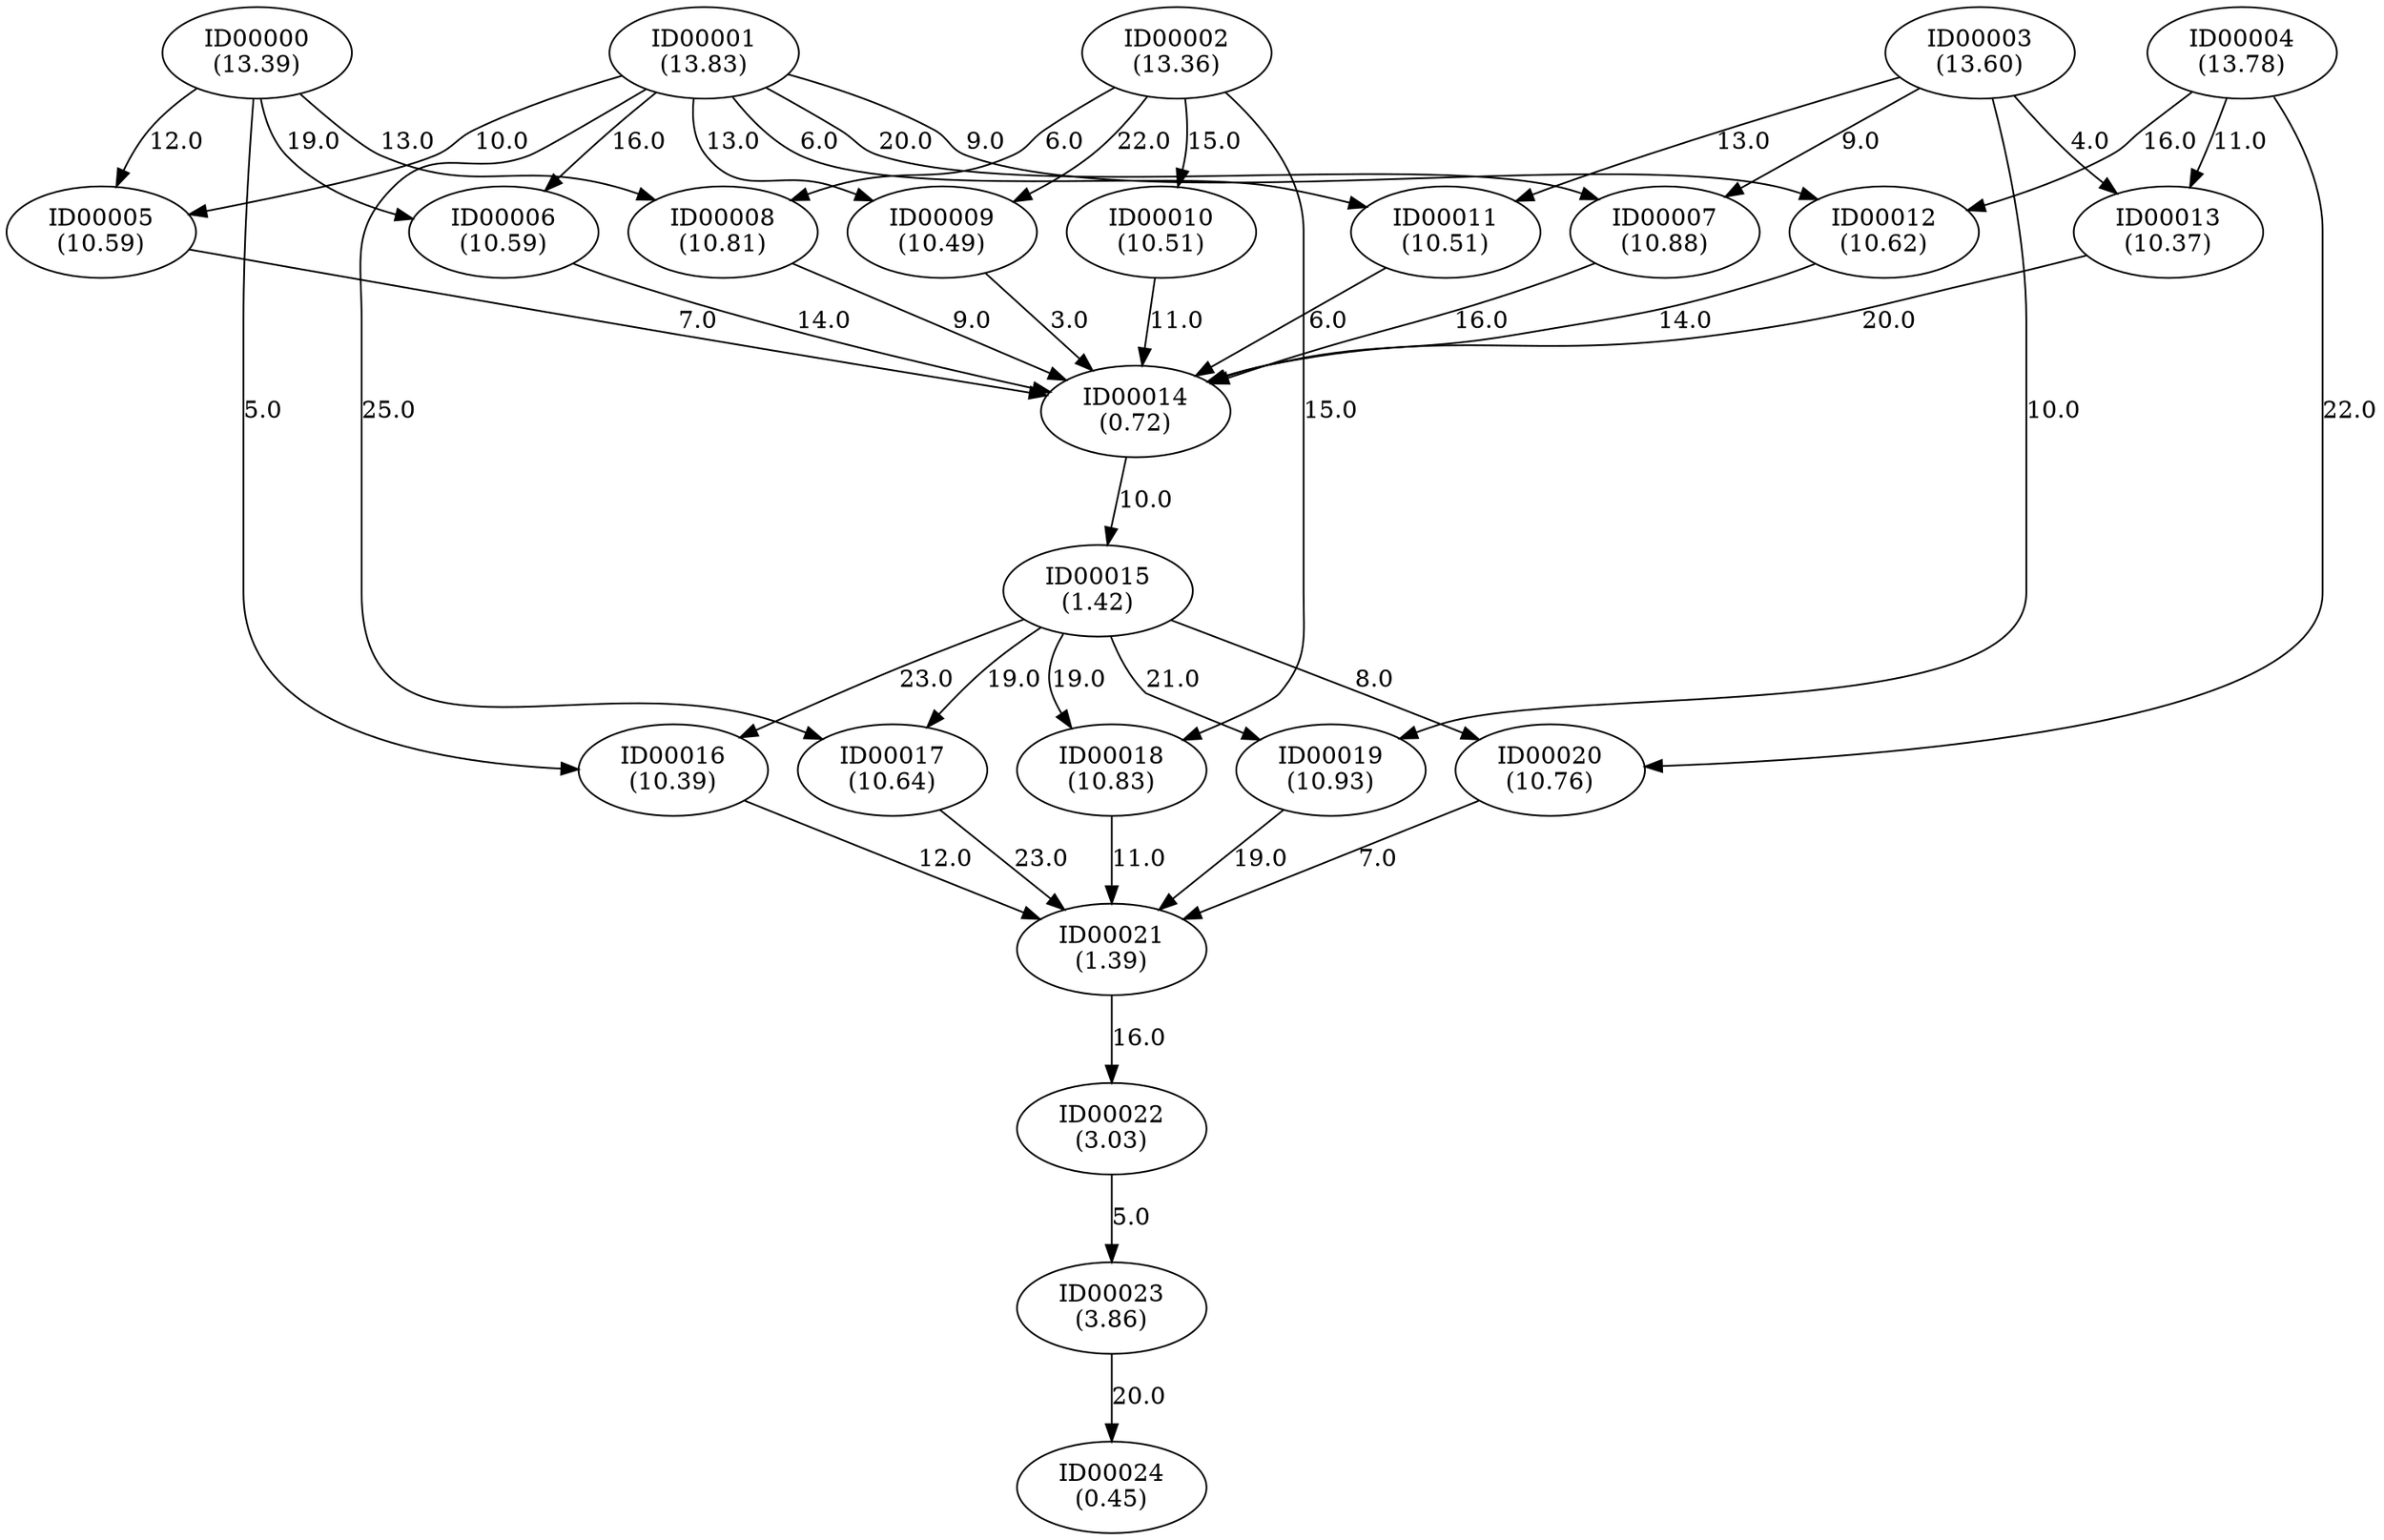 digraph {
	"ID00000
(13.39)"
	"ID00001
(13.83)"
	"ID00002
(13.36)"
	"ID00003
(13.60)"
	"ID00004
(13.78)"
	"ID00005
(10.59)"
	"ID00006
(10.59)"
	"ID00007
(10.88)"
	"ID00008
(10.81)"
	"ID00009
(10.49)"
	"ID00010
(10.51)"
	"ID00011
(10.51)"
	"ID00012
(10.62)"
	"ID00013
(10.37)"
	"ID00014
(0.72)"
	"ID00015
(1.42)"
	"ID00016
(10.39)"
	"ID00017
(10.64)"
	"ID00018
(10.83)"
	"ID00019
(10.93)"
	"ID00020
(10.76)"
	"ID00021
(1.39)"
	"ID00022
(3.03)"
	"ID00023
(3.86)"
	"ID00024
(0.45)"
	"ID00001
(13.83)" -> "ID00005
(10.59)" [label=10.0]
	"ID00000
(13.39)" -> "ID00005
(10.59)" [label=12.0]
	"ID00001
(13.83)" -> "ID00006
(10.59)" [label=16.0]
	"ID00000
(13.39)" -> "ID00006
(10.59)" [label=19.0]
	"ID00001
(13.83)" -> "ID00007
(10.88)" [label=20.0]
	"ID00003
(13.60)" -> "ID00007
(10.88)" [label=9.0]
	"ID00002
(13.36)" -> "ID00008
(10.81)" [label=6.0]
	"ID00000
(13.39)" -> "ID00008
(10.81)" [label=13.0]
	"ID00002
(13.36)" -> "ID00009
(10.49)" [label=22.0]
	"ID00001
(13.83)" -> "ID00009
(10.49)" [label=13.0]
	"ID00002
(13.36)" -> "ID00010
(10.51)" [label=15.0]
	"ID00001
(13.83)" -> "ID00011
(10.51)" [label=6.0]
	"ID00003
(13.60)" -> "ID00011
(10.51)" [label=13.0]
	"ID00001
(13.83)" -> "ID00012
(10.62)" [label=9.0]
	"ID00004
(13.78)" -> "ID00012
(10.62)" [label=16.0]
	"ID00004
(13.78)" -> "ID00013
(10.37)" [label=11.0]
	"ID00003
(13.60)" -> "ID00013
(10.37)" [label=4.0]
	"ID00012
(10.62)" -> "ID00014
(0.72)" [label=14.0]
	"ID00013
(10.37)" -> "ID00014
(0.72)" [label=20.0]
	"ID00010
(10.51)" -> "ID00014
(0.72)" [label=11.0]
	"ID00011
(10.51)" -> "ID00014
(0.72)" [label=6.0]
	"ID00006
(10.59)" -> "ID00014
(0.72)" [label=14.0]
	"ID00005
(10.59)" -> "ID00014
(0.72)" [label=7.0]
	"ID00009
(10.49)" -> "ID00014
(0.72)" [label=3.0]
	"ID00008
(10.81)" -> "ID00014
(0.72)" [label=9.0]
	"ID00007
(10.88)" -> "ID00014
(0.72)" [label=16.0]
	"ID00014
(0.72)" -> "ID00015
(1.42)" [label=10.0]
	"ID00000
(13.39)" -> "ID00016
(10.39)" [label=5.0]
	"ID00015
(1.42)" -> "ID00016
(10.39)" [label=23.0]
	"ID00001
(13.83)" -> "ID00017
(10.64)" [label=25.0]
	"ID00015
(1.42)" -> "ID00017
(10.64)" [label=19.0]
	"ID00002
(13.36)" -> "ID00018
(10.83)" [label=15.0]
	"ID00015
(1.42)" -> "ID00018
(10.83)" [label=19.0]
	"ID00003
(13.60)" -> "ID00019
(10.93)" [label=10.0]
	"ID00015
(1.42)" -> "ID00019
(10.93)" [label=21.0]
	"ID00004
(13.78)" -> "ID00020
(10.76)" [label=22.0]
	"ID00015
(1.42)" -> "ID00020
(10.76)" [label=8.0]
	"ID00020
(10.76)" -> "ID00021
(1.39)" [label=7.0]
	"ID00016
(10.39)" -> "ID00021
(1.39)" [label=12.0]
	"ID00017
(10.64)" -> "ID00021
(1.39)" [label=23.0]
	"ID00018
(10.83)" -> "ID00021
(1.39)" [label=11.0]
	"ID00019
(10.93)" -> "ID00021
(1.39)" [label=19.0]
	"ID00021
(1.39)" -> "ID00022
(3.03)" [label=16.0]
	"ID00022
(3.03)" -> "ID00023
(3.86)" [label=5.0]
	"ID00023
(3.86)" -> "ID00024
(0.45)" [label=20.0]
}

